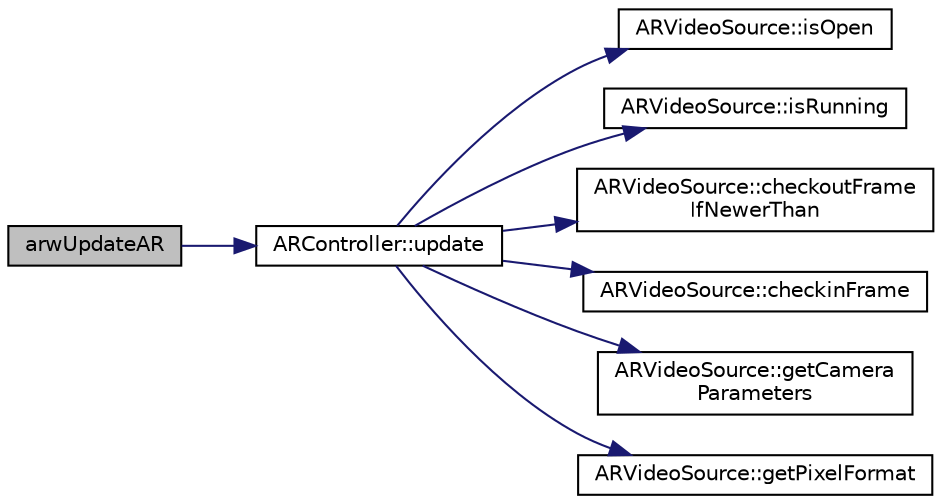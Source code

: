 digraph "arwUpdateAR"
{
 // INTERACTIVE_SVG=YES
  edge [fontname="Helvetica",fontsize="10",labelfontname="Helvetica",labelfontsize="10"];
  node [fontname="Helvetica",fontsize="10",shape=record];
  rankdir="LR";
  Node1 [label="arwUpdateAR",height=0.2,width=0.4,color="black", fillcolor="grey75", style="filled", fontcolor="black"];
  Node1 -> Node2 [color="midnightblue",fontsize="10",style="solid",fontname="Helvetica"];
  Node2 [label="ARController::update",height=0.2,width=0.4,color="black", fillcolor="white", style="filled",URL="$class_a_r_controller.html#ac726b34aac45206f4608e9a15875db82",tooltip="Performs tracking and updates all trackables. "];
  Node2 -> Node3 [color="midnightblue",fontsize="10",style="solid",fontname="Helvetica"];
  Node3 [label="ARVideoSource::isOpen",height=0.2,width=0.4,color="black", fillcolor="white", style="filled",URL="$class_a_r_video_source.html#a8706190039e04f36a81ec6f97fdfe0be",tooltip="Returns true if the video source is open. "];
  Node2 -> Node4 [color="midnightblue",fontsize="10",style="solid",fontname="Helvetica"];
  Node4 [label="ARVideoSource::isRunning",height=0.2,width=0.4,color="black", fillcolor="white", style="filled",URL="$class_a_r_video_source.html#a5df07fa4544ecd14f6d72940dc1e100f",tooltip="Returns true if the video source is open and ready to be queried. "];
  Node2 -> Node5 [color="midnightblue",fontsize="10",style="solid",fontname="Helvetica"];
  Node5 [label="ARVideoSource::checkoutFrame\lIfNewerThan",height=0.2,width=0.4,color="black", fillcolor="white", style="filled",URL="$class_a_r_video_source.html#a0870e3e3099fe2bede89980bc89c5e70",tooltip="Checkout a locked video frame if the frame&#39;s timestamp is newer than &#39;time&#39;. "];
  Node2 -> Node6 [color="midnightblue",fontsize="10",style="solid",fontname="Helvetica"];
  Node6 [label="ARVideoSource::checkinFrame",height=0.2,width=0.4,color="black", fillcolor="white", style="filled",URL="$class_a_r_video_source.html#a3d4b14784d083ae76f43c8942cb9076b",tooltip="Checkin a locked video frame. "];
  Node2 -> Node7 [color="midnightblue",fontsize="10",style="solid",fontname="Helvetica"];
  Node7 [label="ARVideoSource::getCamera\lParameters",height=0.2,width=0.4,color="black", fillcolor="white", style="filled",URL="$class_a_r_video_source.html#a5fcaa2cdbbe4a214da643b8b3c9f56e8",tooltip="Returns the camera parameters for the video source. "];
  Node2 -> Node8 [color="midnightblue",fontsize="10",style="solid",fontname="Helvetica"];
  Node8 [label="ARVideoSource::getPixelFormat",height=0.2,width=0.4,color="black", fillcolor="white", style="filled",URL="$class_a_r_video_source.html#aa7b003e7ab2ce739d0940172bd91ca3c",tooltip="Returns the pixel format of the video. "];
}
